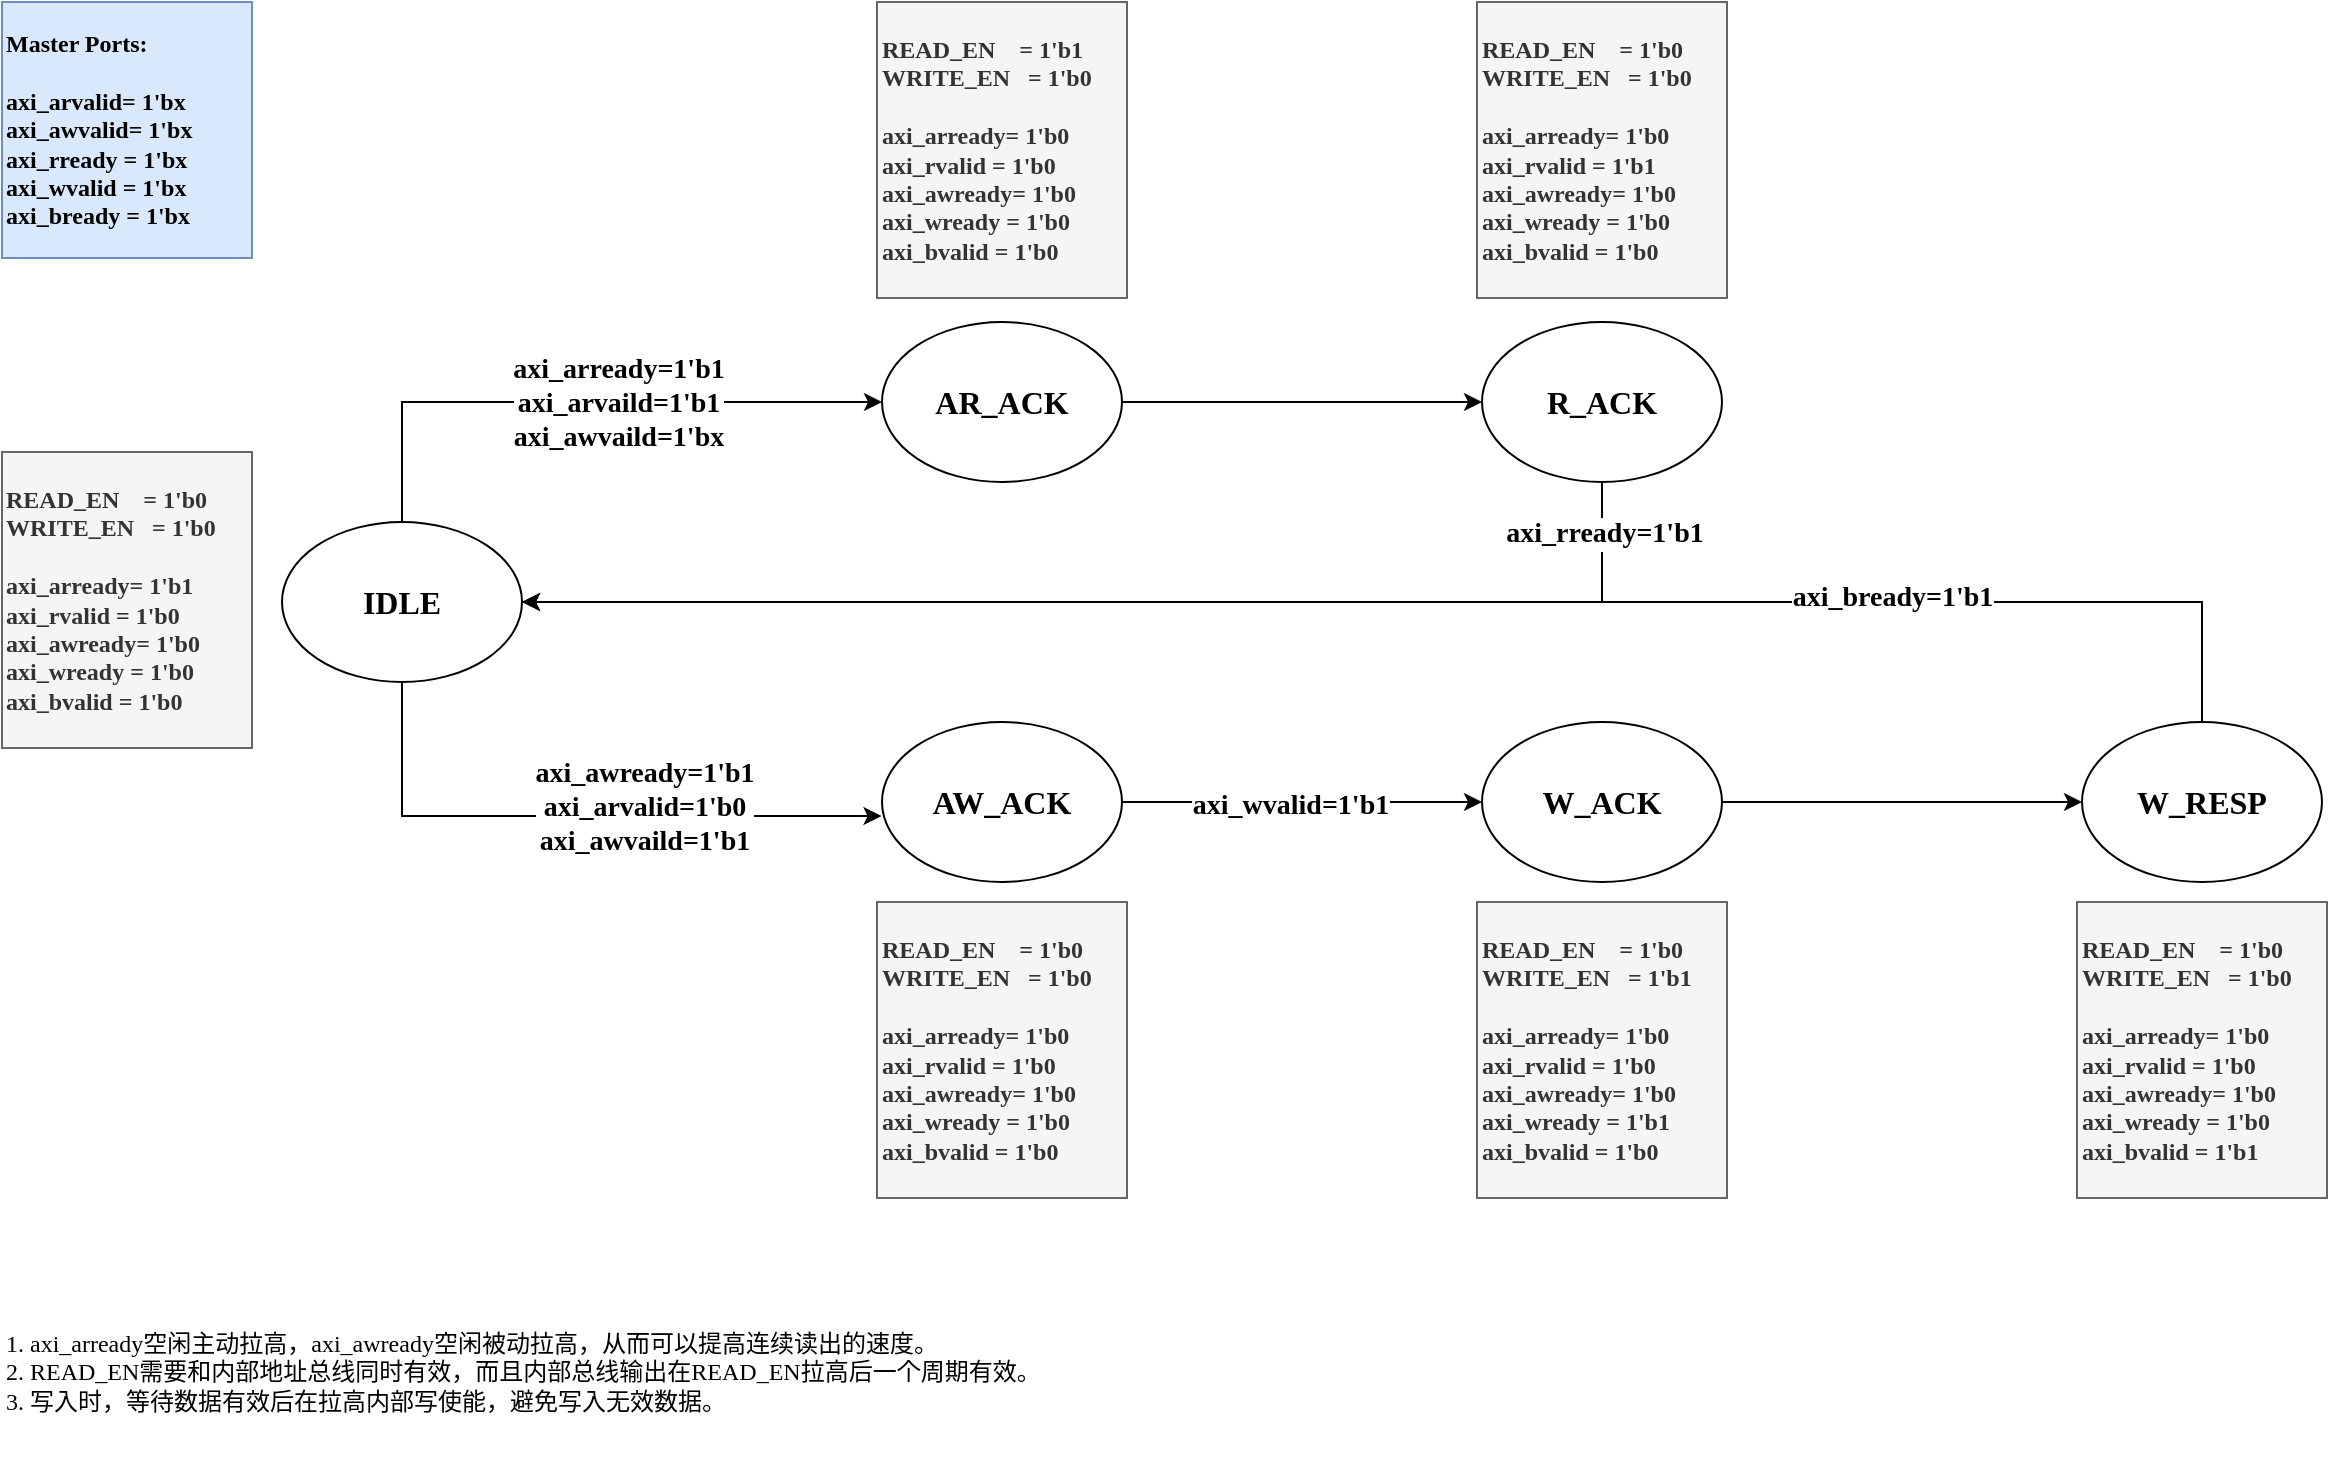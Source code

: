 <mxfile version="24.7.8">
  <diagram name="第 1 页" id="dMCOC_n7HUzunSk3NUOg">
    <mxGraphModel dx="1221" dy="871" grid="1" gridSize="10" guides="1" tooltips="1" connect="1" arrows="1" fold="1" page="1" pageScale="1" pageWidth="1169" pageHeight="827" math="0" shadow="0">
      <root>
        <mxCell id="0" />
        <mxCell id="1" parent="0" />
        <mxCell id="3BglmfLjSoL4LA-uafaL-3" value="&lt;div&gt;&lt;font&gt;READ_EN&amp;nbsp; &amp;nbsp; = 1&#39;b0&lt;/font&gt;&lt;/div&gt;&lt;div&gt;&lt;font&gt;WRITE_EN&amp;nbsp; &amp;nbsp;= 1&#39;b0&lt;br&gt;&lt;/font&gt;&lt;/div&gt;&lt;font&gt;&lt;div&gt;&lt;font&gt;&lt;br&gt;&lt;/font&gt;&lt;/div&gt;axi_arready= 1&#39;b1&lt;/font&gt;&lt;div&gt;axi_rvalid = 1&#39;b0&lt;br&gt;&lt;div&gt;axi_awready= 1&#39;b0&lt;br&gt;&lt;div&gt;&lt;font&gt;axi_wready = 1&#39;b0&lt;br&gt;&lt;/font&gt;&lt;/div&gt;&lt;div&gt;&lt;font&gt;axi_bvalid = 1&#39;b0&lt;/font&gt;&lt;/div&gt;&lt;/div&gt;&lt;/div&gt;" style="rounded=0;whiteSpace=wrap;html=1;align=left;fillColor=#f5f5f5;fontColor=#333333;strokeColor=#666666;fontFamily=consolas;fontStyle=1" parent="1" vertex="1">
          <mxGeometry x="60" y="305" width="125" height="148" as="geometry" />
        </mxCell>
        <mxCell id="hSuoxm-O4dxnFiejiVKI-7" style="edgeStyle=orthogonalEdgeStyle;rounded=0;orthogonalLoop=1;jettySize=auto;html=1;exitX=1;exitY=0.5;exitDx=0;exitDy=0;entryX=0;entryY=0.5;entryDx=0;entryDy=0;fontFamily=consolas;fontStyle=1" parent="1" source="3BglmfLjSoL4LA-uafaL-4" target="hSuoxm-O4dxnFiejiVKI-6" edge="1">
          <mxGeometry relative="1" as="geometry" />
        </mxCell>
        <mxCell id="3BglmfLjSoL4LA-uafaL-4" value="&lt;font style=&quot;font-size: 16px;&quot;&gt;AR_ACK&lt;/font&gt;" style="ellipse;whiteSpace=wrap;html=1;fontFamily=consolas;fontStyle=1" parent="1" vertex="1">
          <mxGeometry x="500" y="240" width="120" height="80" as="geometry" />
        </mxCell>
        <mxCell id="3BglmfLjSoL4LA-uafaL-12" style="edgeStyle=orthogonalEdgeStyle;rounded=0;orthogonalLoop=1;jettySize=auto;html=1;exitX=0.5;exitY=0;exitDx=0;exitDy=0;entryX=0;entryY=0.5;entryDx=0;entryDy=0;fontFamily=consolas;fontStyle=1" parent="1" source="3BglmfLjSoL4LA-uafaL-6" target="3BglmfLjSoL4LA-uafaL-4" edge="1">
          <mxGeometry relative="1" as="geometry" />
        </mxCell>
        <mxCell id="m84aClmuTCBRk4sZ1PmL-2" value="axi_arready=1&#39;b1&lt;div style=&quot;font-size: 14px;&quot;&gt;axi_arvaild=1&#39;b1&lt;/div&gt;&lt;div style=&quot;font-size: 14px;&quot;&gt;axi_awvaild=1&#39;bx&lt;br style=&quot;font-size: 14px;&quot;&gt;&lt;/div&gt;" style="edgeLabel;html=1;align=center;verticalAlign=middle;resizable=0;points=[];fontFamily=consolas;fontSize=14;fontStyle=1" parent="3BglmfLjSoL4LA-uafaL-12" vertex="1" connectable="0">
          <mxGeometry x="0.12" y="-1" relative="1" as="geometry">
            <mxPoint as="offset" />
          </mxGeometry>
        </mxCell>
        <mxCell id="3BglmfLjSoL4LA-uafaL-6" value="&lt;font style=&quot;font-size: 16px;&quot;&gt;IDLE&lt;/font&gt;" style="ellipse;whiteSpace=wrap;html=1;fontFamily=consolas;fontStyle=1" parent="1" vertex="1">
          <mxGeometry x="200" y="340" width="120" height="80" as="geometry" />
        </mxCell>
        <mxCell id="hSuoxm-O4dxnFiejiVKI-39" style="edgeStyle=orthogonalEdgeStyle;rounded=0;orthogonalLoop=1;jettySize=auto;html=1;exitX=1;exitY=0.5;exitDx=0;exitDy=0;entryX=0;entryY=0.5;entryDx=0;entryDy=0;fontFamily=consolas;fontStyle=1" parent="1" source="3BglmfLjSoL4LA-uafaL-7" target="hSuoxm-O4dxnFiejiVKI-38" edge="1">
          <mxGeometry relative="1" as="geometry" />
        </mxCell>
        <mxCell id="hSuoxm-O4dxnFiejiVKI-40" value="axi_wvalid=1&#39;b1" style="edgeLabel;html=1;align=center;verticalAlign=middle;resizable=0;points=[];fontSize=14;fontFamily=consolas;fontStyle=1" parent="hSuoxm-O4dxnFiejiVKI-39" vertex="1" connectable="0">
          <mxGeometry x="-0.067" y="-2" relative="1" as="geometry">
            <mxPoint as="offset" />
          </mxGeometry>
        </mxCell>
        <mxCell id="3BglmfLjSoL4LA-uafaL-7" value="&lt;font style=&quot;font-size: 16px;&quot;&gt;AW_ACK&lt;/font&gt;" style="ellipse;whiteSpace=wrap;html=1;fontFamily=consolas;fontStyle=1" parent="1" vertex="1">
          <mxGeometry x="500" y="440" width="120" height="80" as="geometry" />
        </mxCell>
        <mxCell id="3BglmfLjSoL4LA-uafaL-16" style="edgeStyle=orthogonalEdgeStyle;rounded=0;orthogonalLoop=1;jettySize=auto;html=1;exitX=0.5;exitY=0;exitDx=0;exitDy=0;entryX=1;entryY=0.5;entryDx=0;entryDy=0;fontFamily=consolas;fontStyle=1" parent="1" source="3BglmfLjSoL4LA-uafaL-9" target="3BglmfLjSoL4LA-uafaL-6" edge="1">
          <mxGeometry relative="1" as="geometry" />
        </mxCell>
        <mxCell id="hSuoxm-O4dxnFiejiVKI-44" value="axi_bready=1&#39;b1" style="edgeLabel;html=1;align=center;verticalAlign=middle;resizable=0;points=[];fontFamily=consolas;fontSize=14;fontStyle=1" parent="3BglmfLjSoL4LA-uafaL-16" vertex="1" connectable="0">
          <mxGeometry x="-0.521" y="-2" relative="1" as="geometry">
            <mxPoint as="offset" />
          </mxGeometry>
        </mxCell>
        <mxCell id="3BglmfLjSoL4LA-uafaL-9" value="&lt;font style=&quot;font-size: 16px;&quot;&gt;W_RESP&lt;/font&gt;" style="ellipse;whiteSpace=wrap;html=1;fontFamily=consolas;fontStyle=1" parent="1" vertex="1">
          <mxGeometry x="1100" y="440" width="120" height="80" as="geometry" />
        </mxCell>
        <mxCell id="3BglmfLjSoL4LA-uafaL-13" style="edgeStyle=orthogonalEdgeStyle;rounded=0;orthogonalLoop=1;jettySize=auto;html=1;exitX=0.5;exitY=1;exitDx=0;exitDy=0;entryX=-0.002;entryY=0.588;entryDx=0;entryDy=0;entryPerimeter=0;fontFamily=consolas;fontStyle=1" parent="1" source="3BglmfLjSoL4LA-uafaL-6" target="3BglmfLjSoL4LA-uafaL-7" edge="1">
          <mxGeometry relative="1" as="geometry" />
        </mxCell>
        <mxCell id="hSuoxm-O4dxnFiejiVKI-1" value="axi_awready=1&#39;b1&lt;div style=&quot;font-size: 14px;&quot;&gt;axi_arvalid=1&#39;b0&lt;br style=&quot;font-size: 14px;&quot;&gt;&lt;/div&gt;&lt;div style=&quot;font-size: 14px;&quot;&gt;axi_awvaild=1&#39;b1&lt;br style=&quot;font-size: 14px;&quot;&gt;&lt;/div&gt;" style="edgeLabel;html=1;align=center;verticalAlign=middle;resizable=0;points=[];fontFamily=consolas;fontSize=14;fontStyle=1" parent="3BglmfLjSoL4LA-uafaL-13" vertex="1" connectable="0">
          <mxGeometry x="0.226" y="4" relative="1" as="geometry">
            <mxPoint as="offset" />
          </mxGeometry>
        </mxCell>
        <mxCell id="hSuoxm-O4dxnFiejiVKI-18" style="edgeStyle=orthogonalEdgeStyle;rounded=0;orthogonalLoop=1;jettySize=auto;html=1;exitX=0.5;exitY=1;exitDx=0;exitDy=0;entryX=1;entryY=0.5;entryDx=0;entryDy=0;fontFamily=consolas;fontStyle=1" parent="1" source="hSuoxm-O4dxnFiejiVKI-6" target="3BglmfLjSoL4LA-uafaL-6" edge="1">
          <mxGeometry relative="1" as="geometry" />
        </mxCell>
        <mxCell id="hSuoxm-O4dxnFiejiVKI-32" value="&lt;div style=&quot;font-size: 14px;&quot;&gt;axi_rready=1&#39;b1&lt;/div&gt;" style="edgeLabel;html=1;align=center;verticalAlign=middle;resizable=0;points=[];fontSize=14;fontFamily=consolas;fontStyle=1" parent="hSuoxm-O4dxnFiejiVKI-18" vertex="1" connectable="0">
          <mxGeometry x="-0.913" y="1" relative="1" as="geometry">
            <mxPoint as="offset" />
          </mxGeometry>
        </mxCell>
        <mxCell id="hSuoxm-O4dxnFiejiVKI-6" value="&lt;font style=&quot;font-size: 16px;&quot;&gt;R_ACK&lt;/font&gt;" style="ellipse;whiteSpace=wrap;html=1;fontFamily=consolas;fontStyle=1" parent="1" vertex="1">
          <mxGeometry x="800" y="240" width="120" height="80" as="geometry" />
        </mxCell>
        <mxCell id="hSuoxm-O4dxnFiejiVKI-25" value="&lt;div&gt;&lt;div&gt;&lt;div&gt;&lt;font&gt;Master Ports:&lt;/font&gt;&lt;/div&gt;&lt;div&gt;&lt;font&gt;&lt;br&gt;&lt;/font&gt;&lt;/div&gt;&lt;div&gt;&lt;font&gt;axi_arvalid= 1&#39;bx&lt;/font&gt;&lt;/div&gt;&lt;div&gt;&lt;span style=&quot;background-color: initial;&quot;&gt;axi_awvalid= 1&#39;bx&lt;/span&gt;&lt;br&gt;&lt;/div&gt;&lt;div&gt;&lt;font&gt;axi_rready = 1&#39;bx&lt;/font&gt;&lt;div&gt;&lt;span style=&quot;background-color: initial;&quot;&gt;axi_wvalid = 1&#39;bx&lt;/span&gt;&lt;br&gt;&lt;/div&gt;&lt;div&gt;&lt;font&gt;axi_bready = 1&#39;bx&lt;/font&gt;&lt;span style=&quot;background-color: initial;&quot;&gt;&amp;nbsp;&lt;/span&gt;&lt;/div&gt;&lt;/div&gt;&lt;/div&gt;&lt;/div&gt;" style="rounded=0;whiteSpace=wrap;html=1;align=left;fillColor=#dae8fc;strokeColor=#6c8ebf;fontFamily=consolas;fontStyle=1" parent="1" vertex="1">
          <mxGeometry x="60" y="80" width="125" height="128" as="geometry" />
        </mxCell>
        <mxCell id="hSuoxm-O4dxnFiejiVKI-27" value="&lt;div&gt;&lt;font&gt;READ_EN&amp;nbsp; &amp;nbsp; = 1&#39;b1&lt;/font&gt;&lt;/div&gt;&lt;div&gt;&lt;font&gt;WRITE_EN&amp;nbsp; &amp;nbsp;= 1&#39;b0&lt;br&gt;&lt;/font&gt;&lt;/div&gt;&lt;font&gt;&lt;div&gt;&lt;font&gt;&lt;br&gt;&lt;/font&gt;&lt;/div&gt;axi_arready= 1&#39;b0&lt;/font&gt;&lt;div&gt;axi_rvalid = 1&#39;b0&lt;br&gt;&lt;div&gt;axi_awready= 1&#39;b0&lt;br&gt;&lt;div&gt;&lt;font&gt;axi_wready = 1&#39;b0&lt;br&gt;&lt;/font&gt;&lt;/div&gt;&lt;div&gt;&lt;font&gt;axi_bvalid = 1&#39;b0&lt;/font&gt;&lt;/div&gt;&lt;/div&gt;&lt;/div&gt;" style="rounded=0;whiteSpace=wrap;html=1;align=left;fillColor=#f5f5f5;fontColor=#333333;strokeColor=#666666;fontFamily=consolas;fontStyle=1" parent="1" vertex="1">
          <mxGeometry x="497.5" y="80" width="125" height="148" as="geometry" />
        </mxCell>
        <mxCell id="hSuoxm-O4dxnFiejiVKI-29" value="&lt;div&gt;&lt;font&gt;READ_EN&amp;nbsp; &amp;nbsp; = 1&#39;b0&lt;/font&gt;&lt;/div&gt;&lt;div&gt;&lt;font&gt;WRITE_EN&amp;nbsp; &amp;nbsp;= 1&#39;b0&lt;br&gt;&lt;/font&gt;&lt;/div&gt;&lt;font&gt;&lt;div&gt;&lt;font&gt;&lt;br&gt;&lt;/font&gt;&lt;/div&gt;axi_arready= 1&#39;b0&lt;/font&gt;&lt;div&gt;axi_rvalid = 1&#39;b1&lt;br&gt;&lt;div&gt;axi_awready= 1&#39;b0&lt;br&gt;&lt;div&gt;&lt;font&gt;axi_wready = 1&#39;b0&lt;br&gt;&lt;/font&gt;&lt;/div&gt;&lt;div&gt;&lt;font&gt;axi_bvalid = 1&#39;b0&lt;/font&gt;&lt;/div&gt;&lt;/div&gt;&lt;/div&gt;" style="rounded=0;whiteSpace=wrap;html=1;align=left;fillColor=#f5f5f5;fontColor=#333333;strokeColor=#666666;fontFamily=consolas;fontStyle=1" parent="1" vertex="1">
          <mxGeometry x="797.5" y="80" width="125" height="148" as="geometry" />
        </mxCell>
        <mxCell id="hSuoxm-O4dxnFiejiVKI-33" value="&lt;div&gt;&lt;font&gt;READ_EN&amp;nbsp; &amp;nbsp; = 1&#39;b0&lt;/font&gt;&lt;/div&gt;&lt;div&gt;&lt;font&gt;WRITE_EN&amp;nbsp; &amp;nbsp;= 1&#39;b0&lt;br&gt;&lt;/font&gt;&lt;/div&gt;&lt;font&gt;&lt;div&gt;&lt;font&gt;&lt;br&gt;&lt;/font&gt;&lt;/div&gt;axi_arready= 1&#39;b0&lt;/font&gt;&lt;div&gt;axi_rvalid = 1&#39;b0&lt;br&gt;&lt;div&gt;axi_awready= 1&#39;b0&lt;br&gt;&lt;div&gt;&lt;font&gt;axi_wready = 1&#39;b0&lt;br&gt;&lt;/font&gt;&lt;/div&gt;&lt;div&gt;&lt;font&gt;axi_bvalid = 1&#39;b0&lt;/font&gt;&lt;/div&gt;&lt;/div&gt;&lt;/div&gt;" style="rounded=0;whiteSpace=wrap;html=1;align=left;fillColor=#f5f5f5;fontColor=#333333;strokeColor=#666666;fontFamily=consolas;fontStyle=1" parent="1" vertex="1">
          <mxGeometry x="497.5" y="530" width="125" height="148" as="geometry" />
        </mxCell>
        <mxCell id="hSuoxm-O4dxnFiejiVKI-42" style="edgeStyle=orthogonalEdgeStyle;rounded=0;orthogonalLoop=1;jettySize=auto;html=1;exitX=1;exitY=0.5;exitDx=0;exitDy=0;entryX=0;entryY=0.5;entryDx=0;entryDy=0;fontFamily=consolas;fontStyle=1" parent="1" source="hSuoxm-O4dxnFiejiVKI-38" target="3BglmfLjSoL4LA-uafaL-9" edge="1">
          <mxGeometry relative="1" as="geometry" />
        </mxCell>
        <mxCell id="hSuoxm-O4dxnFiejiVKI-38" value="&lt;font style=&quot;font-size: 16px;&quot;&gt;W_ACK&lt;/font&gt;" style="ellipse;whiteSpace=wrap;html=1;fontFamily=consolas;fontStyle=1" parent="1" vertex="1">
          <mxGeometry x="800" y="440" width="120" height="80" as="geometry" />
        </mxCell>
        <mxCell id="hSuoxm-O4dxnFiejiVKI-41" value="&lt;div&gt;&lt;font&gt;READ_EN&amp;nbsp; &amp;nbsp; = 1&#39;b0&lt;/font&gt;&lt;/div&gt;&lt;div&gt;&lt;font&gt;WRITE_EN&amp;nbsp; &amp;nbsp;= 1&#39;b1&lt;br&gt;&lt;/font&gt;&lt;/div&gt;&lt;font&gt;&lt;div&gt;&lt;font&gt;&lt;br&gt;&lt;/font&gt;&lt;/div&gt;axi_arready= 1&#39;b0&lt;/font&gt;&lt;div&gt;axi_rvalid = 1&#39;b0&lt;br&gt;&lt;div&gt;axi_awready= 1&#39;b0&lt;br&gt;&lt;div&gt;&lt;font&gt;axi_wready = 1&#39;b1&lt;br&gt;&lt;/font&gt;&lt;/div&gt;&lt;div&gt;&lt;font&gt;axi_bvalid = 1&#39;b0&lt;/font&gt;&lt;/div&gt;&lt;/div&gt;&lt;/div&gt;" style="rounded=0;whiteSpace=wrap;html=1;align=left;fillColor=#f5f5f5;fontColor=#333333;strokeColor=#666666;fontFamily=consolas;fontStyle=1" parent="1" vertex="1">
          <mxGeometry x="797.5" y="530" width="125" height="148" as="geometry" />
        </mxCell>
        <mxCell id="hSuoxm-O4dxnFiejiVKI-43" value="&lt;div&gt;&lt;font&gt;READ_EN&amp;nbsp; &amp;nbsp; = 1&#39;b0&lt;/font&gt;&lt;/div&gt;&lt;div&gt;&lt;font&gt;WRITE_EN&amp;nbsp; &amp;nbsp;= 1&#39;b0&lt;/font&gt;&lt;/div&gt;&lt;div&gt;&lt;font&gt;&lt;br&gt;&lt;/font&gt;&lt;/div&gt;&lt;font&gt;axi_arready= 1&#39;b0&lt;/font&gt;&lt;div&gt;axi_rvalid = 1&#39;b0&lt;br&gt;&lt;div&gt;axi_awready= 1&#39;b0&lt;br&gt;&lt;div&gt;&lt;font&gt;axi_wready = 1&#39;b0&lt;br&gt;&lt;/font&gt;&lt;/div&gt;&lt;div&gt;&lt;font&gt;axi_bvalid = 1&#39;b1&lt;/font&gt;&lt;/div&gt;&lt;/div&gt;&lt;/div&gt;" style="rounded=0;whiteSpace=wrap;html=1;align=left;fillColor=#f5f5f5;fontColor=#333333;strokeColor=#666666;fontFamily=consolas;fontStyle=1" parent="1" vertex="1">
          <mxGeometry x="1097.5" y="530" width="125" height="148" as="geometry" />
        </mxCell>
        <mxCell id="SjUdAvtQEWH97y99NG50-1" value="&lt;font face=&quot;consolas&quot;&gt;1. axi_arready空闲主动拉高，&lt;/font&gt;&lt;span style=&quot;font-family: consolas; background-color: initial;&quot;&gt;axi_awready空闲被动拉高，从而可以提高连续读出的速度。&lt;/span&gt;&lt;div&gt;&lt;span style=&quot;font-family: consolas; background-color: initial;&quot;&gt;2.&amp;nbsp;&lt;/span&gt;&lt;span style=&quot;font-family: consolas; background-color: initial;&quot;&gt;READ_EN需要和内部地址总线同时有效，而且&lt;/span&gt;&lt;span style=&quot;background-color: initial; font-family: consolas;&quot;&gt;内部总线输出在READ_EN拉高后一个周期有效。&lt;/span&gt;&lt;/div&gt;&lt;div&gt;&lt;span style=&quot;background-color: initial; font-family: consolas;&quot;&gt;3. 写入时，等待数据有效后在拉高内部写使能，避免写入无效数据。&lt;/span&gt;&lt;/div&gt;" style="text;html=1;align=left;verticalAlign=middle;whiteSpace=wrap;rounded=0;" parent="1" vertex="1">
          <mxGeometry x="60" y="720" width="560" height="90" as="geometry" />
        </mxCell>
      </root>
    </mxGraphModel>
  </diagram>
</mxfile>
